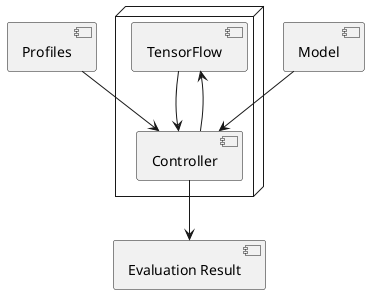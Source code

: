 @startuml
[Profiles] as Profiles
[Model] as Model

node {
 component [TensorFlow] as TF
 [Controller] as Controller
}

component [Evaluation Result] as Result

Profiles --> Controller
Model --> Controller
Controller --> TF 
TF --> Controller
Controller --> Result

@enduml
